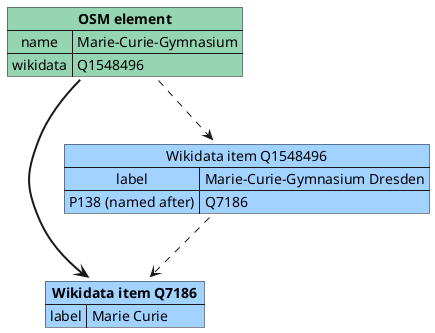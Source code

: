 @startuml osm_wikidata

map "**Wikidata item Q7186**" as wikia #a2d2ff {
  label => Marie Curie
}

map "Wikidata item Q1548496" as wikid #a2d2ff {
  label => Marie-Curie-Gymnasium Dresden
  P138 (named after) => Q7186
}

map "**OSM element**" as osmd #95d5b2 {
  name => Marie-Curie-Gymnasium
  wikidata => Q1548496
}

osmd ..> wikid
wikid ..> wikia
osmd -[bold]-> wikia

@enduml